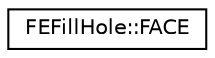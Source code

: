 digraph "Graphical Class Hierarchy"
{
  edge [fontname="Helvetica",fontsize="10",labelfontname="Helvetica",labelfontsize="10"];
  node [fontname="Helvetica",fontsize="10",shape=record];
  rankdir="LR";
  Node1 [label="FEFillHole::FACE",height=0.2,width=0.4,color="black", fillcolor="white", style="filled",URL="$struct_f_e_fill_hole_1_1_f_a_c_e.html"];
}
